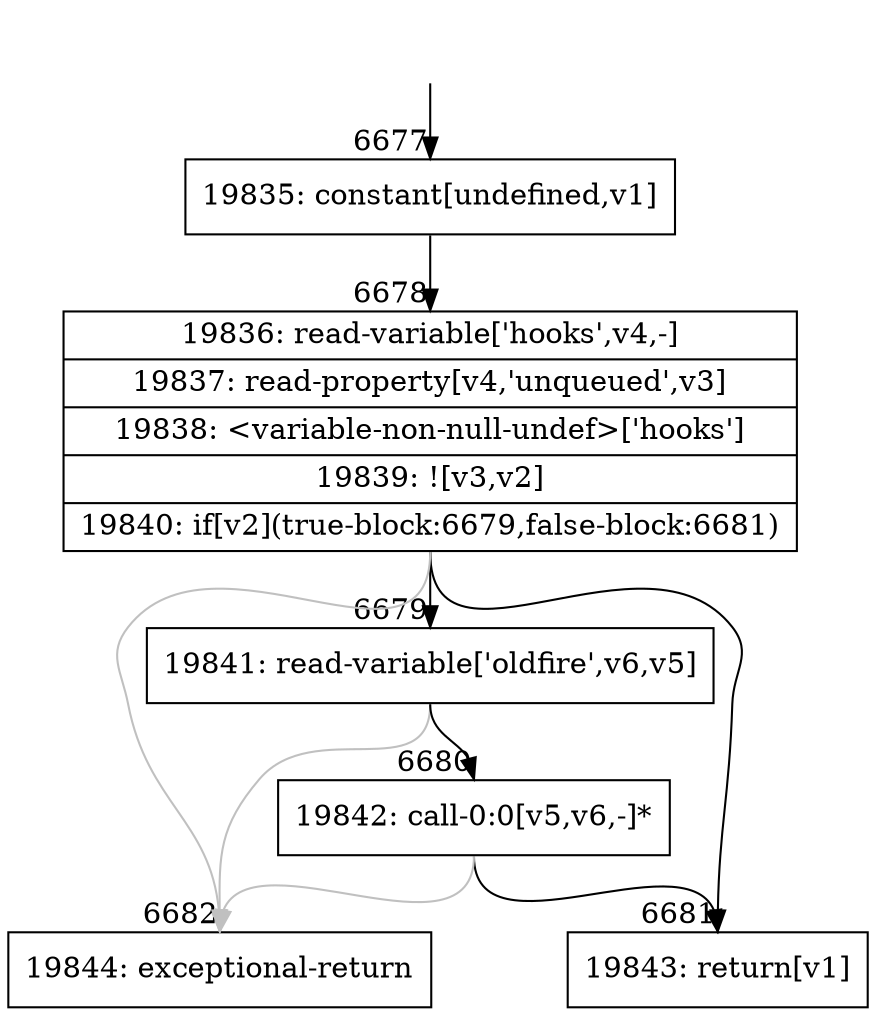 digraph {
rankdir="TD"
BB_entry414[shape=none,label=""];
BB_entry414 -> BB6677 [tailport=s, headport=n, headlabel="    6677"]
BB6677 [shape=record label="{19835: constant[undefined,v1]}" ] 
BB6677 -> BB6678 [tailport=s, headport=n, headlabel="      6678"]
BB6678 [shape=record label="{19836: read-variable['hooks',v4,-]|19837: read-property[v4,'unqueued',v3]|19838: \<variable-non-null-undef\>['hooks']|19839: ![v3,v2]|19840: if[v2](true-block:6679,false-block:6681)}" ] 
BB6678 -> BB6679 [tailport=s, headport=n, headlabel="      6679"]
BB6678 -> BB6681 [tailport=s, headport=n, headlabel="      6681"]
BB6678 -> BB6682 [tailport=s, headport=n, color=gray, headlabel="      6682"]
BB6679 [shape=record label="{19841: read-variable['oldfire',v6,v5]}" ] 
BB6679 -> BB6680 [tailport=s, headport=n, headlabel="      6680"]
BB6679 -> BB6682 [tailport=s, headport=n, color=gray]
BB6680 [shape=record label="{19842: call-0:0[v5,v6,-]*}" ] 
BB6680 -> BB6681 [tailport=s, headport=n]
BB6680 -> BB6682 [tailport=s, headport=n, color=gray]
BB6681 [shape=record label="{19843: return[v1]}" ] 
BB6682 [shape=record label="{19844: exceptional-return}" ] 
}
